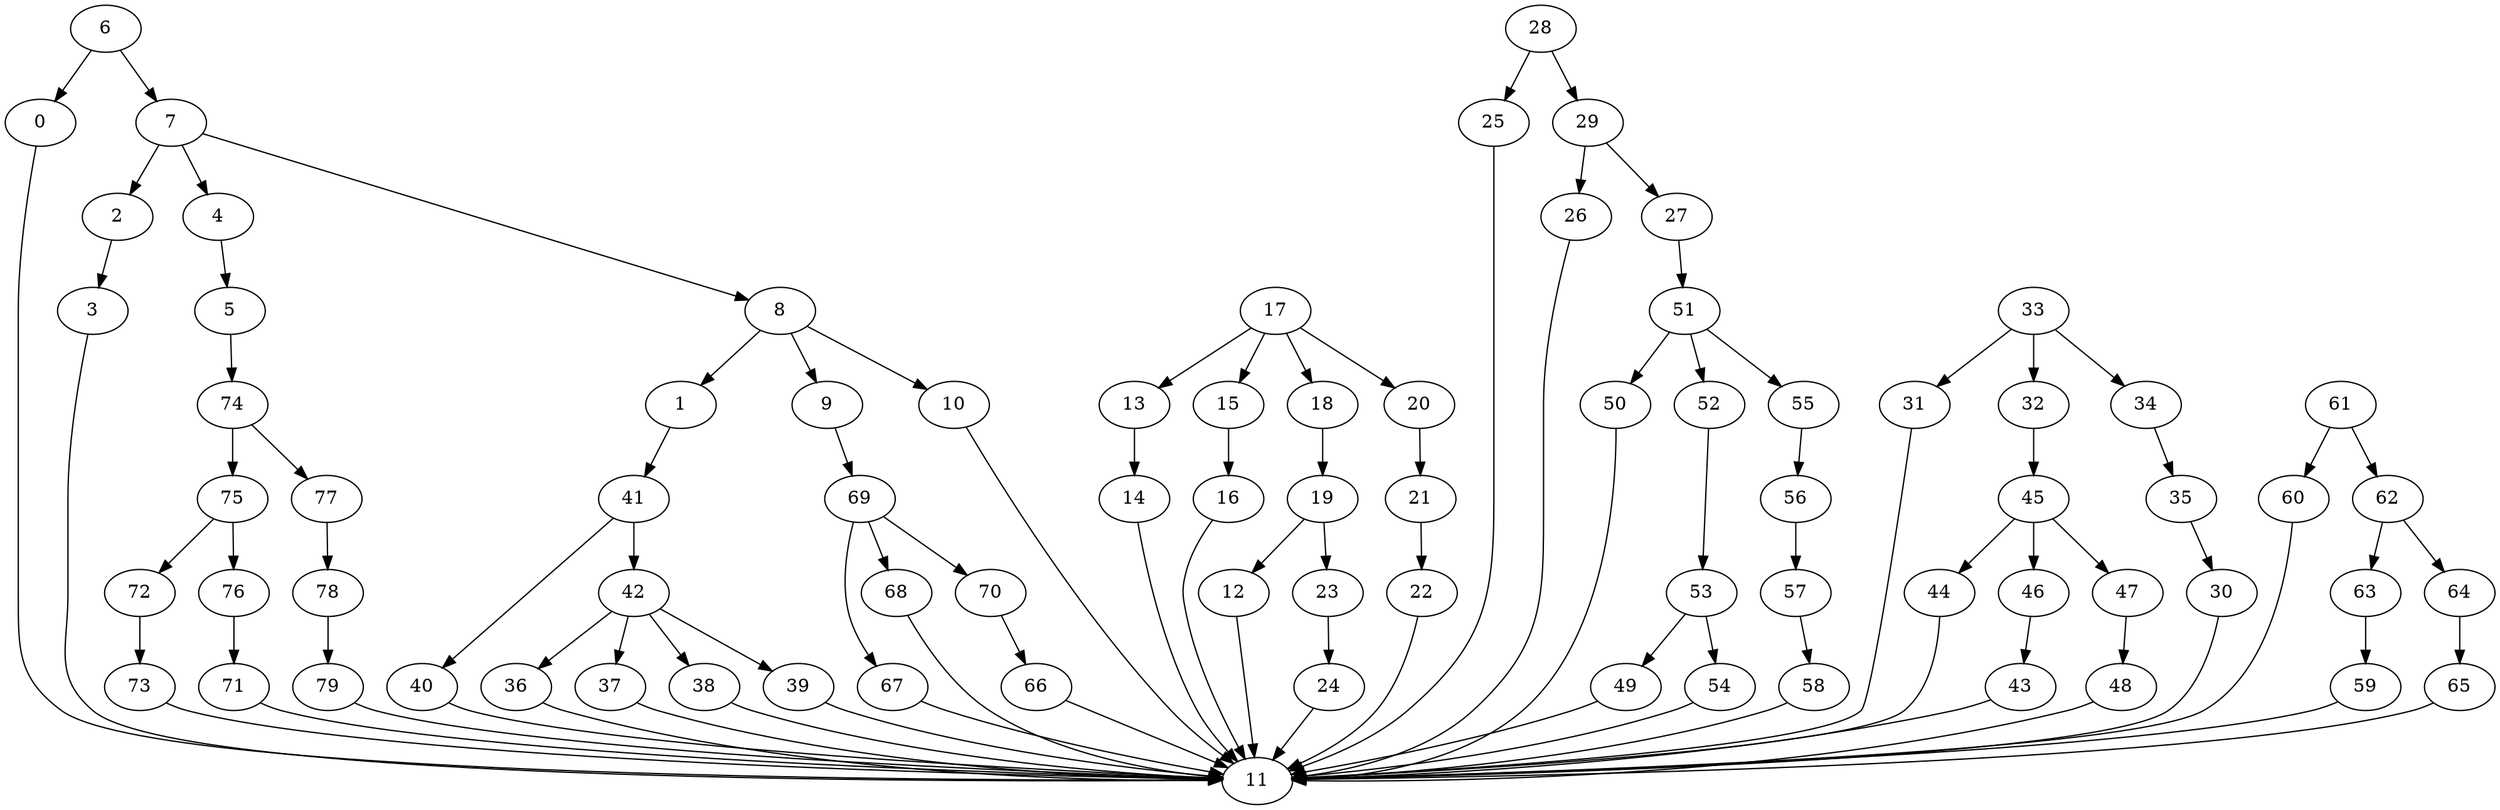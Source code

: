 strict digraph  {
0 [exec=122];
1 [exec=85];
2 [exec=74];
3 [exec=114];
4 [exec=186];
5 [exec=87];
6 [exec=129];
7 [exec=75];
8 [exec=68];
9 [exec=134];
10 [exec=170];
11 [exec=193];
12 [exec=163];
13 [exec=183];
14 [exec=116];
15 [exec=65];
16 [exec=190];
17 [exec=53];
18 [exec=73];
19 [exec=152];
20 [exec=50];
21 [exec=176];
22 [exec=135];
23 [exec=112];
24 [exec=133];
25 [exec=73];
26 [exec=70];
27 [exec=131];
28 [exec=180];
29 [exec=175];
30 [exec=97];
31 [exec=58];
32 [exec=116];
33 [exec=171];
34 [exec=67];
35 [exec=72];
36 [exec=184];
37 [exec=120];
38 [exec=183];
39 [exec=110];
40 [exec=105];
41 [exec=200];
42 [exec=157];
43 [exec=119];
44 [exec=79];
45 [exec=106];
46 [exec=145];
47 [exec=93];
48 [exec=135];
49 [exec=196];
50 [exec=186];
51 [exec=68];
52 [exec=56];
53 [exec=81];
54 [exec=98];
55 [exec=197];
56 [exec=80];
57 [exec=150];
58 [exec=73];
59 [exec=81];
60 [exec=172];
61 [exec=103];
62 [exec=65];
63 [exec=55];
64 [exec=189];
65 [exec=158];
66 [exec=139];
67 [exec=161];
68 [exec=96];
69 [exec=65];
70 [exec=178];
71 [exec=141];
72 [exec=170];
73 [exec=195];
74 [exec=93];
75 [exec=102];
76 [exec=64];
77 [exec=90];
78 [exec=91];
79 [exec=137];
0 -> 11  [comm=14];
1 -> 41  [comm=13];
2 -> 3  [comm=10];
3 -> 11  [comm=8];
4 -> 5  [comm=20];
5 -> 74  [comm=17];
6 -> 7  [comm=7];
6 -> 0  [comm=5];
7 -> 8  [comm=13];
7 -> 2  [comm=19];
7 -> 4  [comm=8];
8 -> 9  [comm=13];
8 -> 1  [comm=9];
8 -> 10  [comm=16];
9 -> 69  [comm=8];
10 -> 11  [comm=9];
12 -> 11  [comm=13];
13 -> 14  [comm=5];
14 -> 11  [comm=6];
15 -> 16  [comm=6];
16 -> 11  [comm=11];
17 -> 18  [comm=13];
17 -> 13  [comm=15];
17 -> 15  [comm=16];
17 -> 20  [comm=6];
18 -> 19  [comm=20];
19 -> 12  [comm=19];
19 -> 23  [comm=18];
20 -> 21  [comm=16];
21 -> 22  [comm=10];
22 -> 11  [comm=11];
23 -> 24  [comm=17];
24 -> 11  [comm=14];
25 -> 11  [comm=5];
26 -> 11  [comm=9];
27 -> 51  [comm=9];
28 -> 29  [comm=13];
28 -> 25  [comm=15];
29 -> 26  [comm=15];
29 -> 27  [comm=16];
30 -> 11  [comm=7];
31 -> 11  [comm=15];
32 -> 45  [comm=6];
33 -> 34  [comm=6];
33 -> 31  [comm=13];
33 -> 32  [comm=10];
34 -> 35  [comm=9];
35 -> 30  [comm=14];
36 -> 11  [comm=16];
37 -> 11  [comm=17];
38 -> 11  [comm=9];
39 -> 11  [comm=14];
40 -> 11  [comm=8];
41 -> 42  [comm=20];
41 -> 40  [comm=12];
42 -> 36  [comm=6];
42 -> 37  [comm=14];
42 -> 38  [comm=10];
42 -> 39  [comm=7];
43 -> 11  [comm=14];
44 -> 11  [comm=17];
45 -> 46  [comm=15];
45 -> 44  [comm=14];
45 -> 47  [comm=18];
46 -> 43  [comm=8];
47 -> 48  [comm=8];
48 -> 11  [comm=20];
49 -> 11  [comm=20];
50 -> 11  [comm=15];
51 -> 52  [comm=15];
51 -> 50  [comm=8];
51 -> 55  [comm=20];
52 -> 53  [comm=8];
53 -> 54  [comm=20];
53 -> 49  [comm=18];
54 -> 11  [comm=6];
55 -> 56  [comm=14];
56 -> 57  [comm=15];
57 -> 58  [comm=9];
58 -> 11  [comm=10];
59 -> 11  [comm=17];
60 -> 11  [comm=7];
61 -> 62  [comm=7];
61 -> 60  [comm=7];
62 -> 63  [comm=11];
62 -> 64  [comm=12];
63 -> 59  [comm=6];
64 -> 65  [comm=17];
65 -> 11  [comm=5];
66 -> 11  [comm=8];
67 -> 11  [comm=17];
68 -> 11  [comm=14];
69 -> 70  [comm=19];
69 -> 67  [comm=20];
69 -> 68  [comm=11];
70 -> 66  [comm=18];
71 -> 11  [comm=7];
72 -> 73  [comm=16];
73 -> 11  [comm=12];
74 -> 75  [comm=13];
74 -> 77  [comm=10];
75 -> 76  [comm=18];
75 -> 72  [comm=11];
76 -> 71  [comm=16];
77 -> 78  [comm=8];
78 -> 79  [comm=7];
79 -> 11  [comm=5];
}
